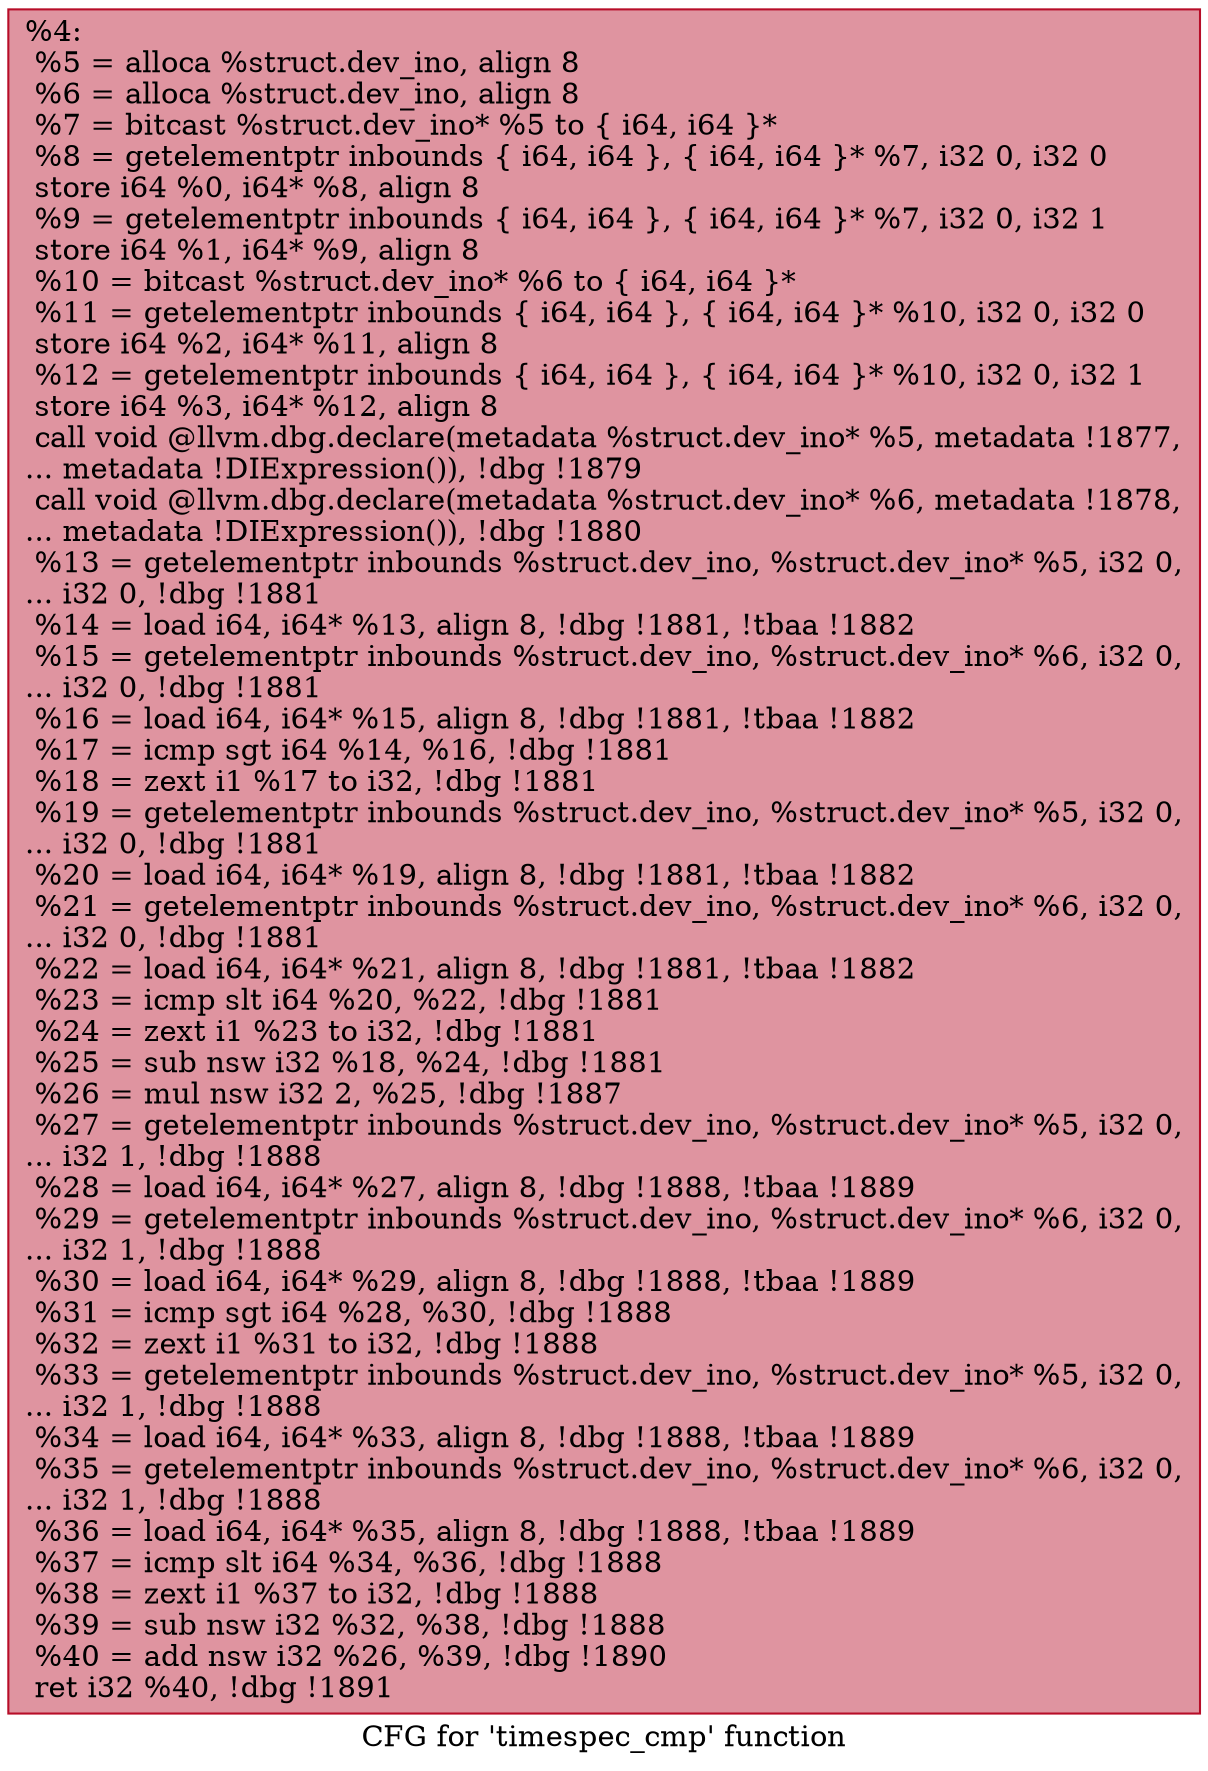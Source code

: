 digraph "CFG for 'timespec_cmp' function" {
	label="CFG for 'timespec_cmp' function";

	Node0x2554110 [shape=record,color="#b70d28ff", style=filled, fillcolor="#b70d2870",label="{%4:\l  %5 = alloca %struct.dev_ino, align 8\l  %6 = alloca %struct.dev_ino, align 8\l  %7 = bitcast %struct.dev_ino* %5 to \{ i64, i64 \}*\l  %8 = getelementptr inbounds \{ i64, i64 \}, \{ i64, i64 \}* %7, i32 0, i32 0\l  store i64 %0, i64* %8, align 8\l  %9 = getelementptr inbounds \{ i64, i64 \}, \{ i64, i64 \}* %7, i32 0, i32 1\l  store i64 %1, i64* %9, align 8\l  %10 = bitcast %struct.dev_ino* %6 to \{ i64, i64 \}*\l  %11 = getelementptr inbounds \{ i64, i64 \}, \{ i64, i64 \}* %10, i32 0, i32 0\l  store i64 %2, i64* %11, align 8\l  %12 = getelementptr inbounds \{ i64, i64 \}, \{ i64, i64 \}* %10, i32 0, i32 1\l  store i64 %3, i64* %12, align 8\l  call void @llvm.dbg.declare(metadata %struct.dev_ino* %5, metadata !1877,\l... metadata !DIExpression()), !dbg !1879\l  call void @llvm.dbg.declare(metadata %struct.dev_ino* %6, metadata !1878,\l... metadata !DIExpression()), !dbg !1880\l  %13 = getelementptr inbounds %struct.dev_ino, %struct.dev_ino* %5, i32 0,\l... i32 0, !dbg !1881\l  %14 = load i64, i64* %13, align 8, !dbg !1881, !tbaa !1882\l  %15 = getelementptr inbounds %struct.dev_ino, %struct.dev_ino* %6, i32 0,\l... i32 0, !dbg !1881\l  %16 = load i64, i64* %15, align 8, !dbg !1881, !tbaa !1882\l  %17 = icmp sgt i64 %14, %16, !dbg !1881\l  %18 = zext i1 %17 to i32, !dbg !1881\l  %19 = getelementptr inbounds %struct.dev_ino, %struct.dev_ino* %5, i32 0,\l... i32 0, !dbg !1881\l  %20 = load i64, i64* %19, align 8, !dbg !1881, !tbaa !1882\l  %21 = getelementptr inbounds %struct.dev_ino, %struct.dev_ino* %6, i32 0,\l... i32 0, !dbg !1881\l  %22 = load i64, i64* %21, align 8, !dbg !1881, !tbaa !1882\l  %23 = icmp slt i64 %20, %22, !dbg !1881\l  %24 = zext i1 %23 to i32, !dbg !1881\l  %25 = sub nsw i32 %18, %24, !dbg !1881\l  %26 = mul nsw i32 2, %25, !dbg !1887\l  %27 = getelementptr inbounds %struct.dev_ino, %struct.dev_ino* %5, i32 0,\l... i32 1, !dbg !1888\l  %28 = load i64, i64* %27, align 8, !dbg !1888, !tbaa !1889\l  %29 = getelementptr inbounds %struct.dev_ino, %struct.dev_ino* %6, i32 0,\l... i32 1, !dbg !1888\l  %30 = load i64, i64* %29, align 8, !dbg !1888, !tbaa !1889\l  %31 = icmp sgt i64 %28, %30, !dbg !1888\l  %32 = zext i1 %31 to i32, !dbg !1888\l  %33 = getelementptr inbounds %struct.dev_ino, %struct.dev_ino* %5, i32 0,\l... i32 1, !dbg !1888\l  %34 = load i64, i64* %33, align 8, !dbg !1888, !tbaa !1889\l  %35 = getelementptr inbounds %struct.dev_ino, %struct.dev_ino* %6, i32 0,\l... i32 1, !dbg !1888\l  %36 = load i64, i64* %35, align 8, !dbg !1888, !tbaa !1889\l  %37 = icmp slt i64 %34, %36, !dbg !1888\l  %38 = zext i1 %37 to i32, !dbg !1888\l  %39 = sub nsw i32 %32, %38, !dbg !1888\l  %40 = add nsw i32 %26, %39, !dbg !1890\l  ret i32 %40, !dbg !1891\l}"];
}
